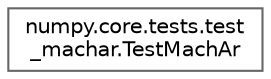 digraph "Graphical Class Hierarchy"
{
 // LATEX_PDF_SIZE
  bgcolor="transparent";
  edge [fontname=Helvetica,fontsize=10,labelfontname=Helvetica,labelfontsize=10];
  node [fontname=Helvetica,fontsize=10,shape=box,height=0.2,width=0.4];
  rankdir="LR";
  Node0 [id="Node000000",label="numpy.core.tests.test\l_machar.TestMachAr",height=0.2,width=0.4,color="grey40", fillcolor="white", style="filled",URL="$dd/d93/classnumpy_1_1core_1_1tests_1_1test__machar_1_1TestMachAr.html",tooltip=" "];
}
